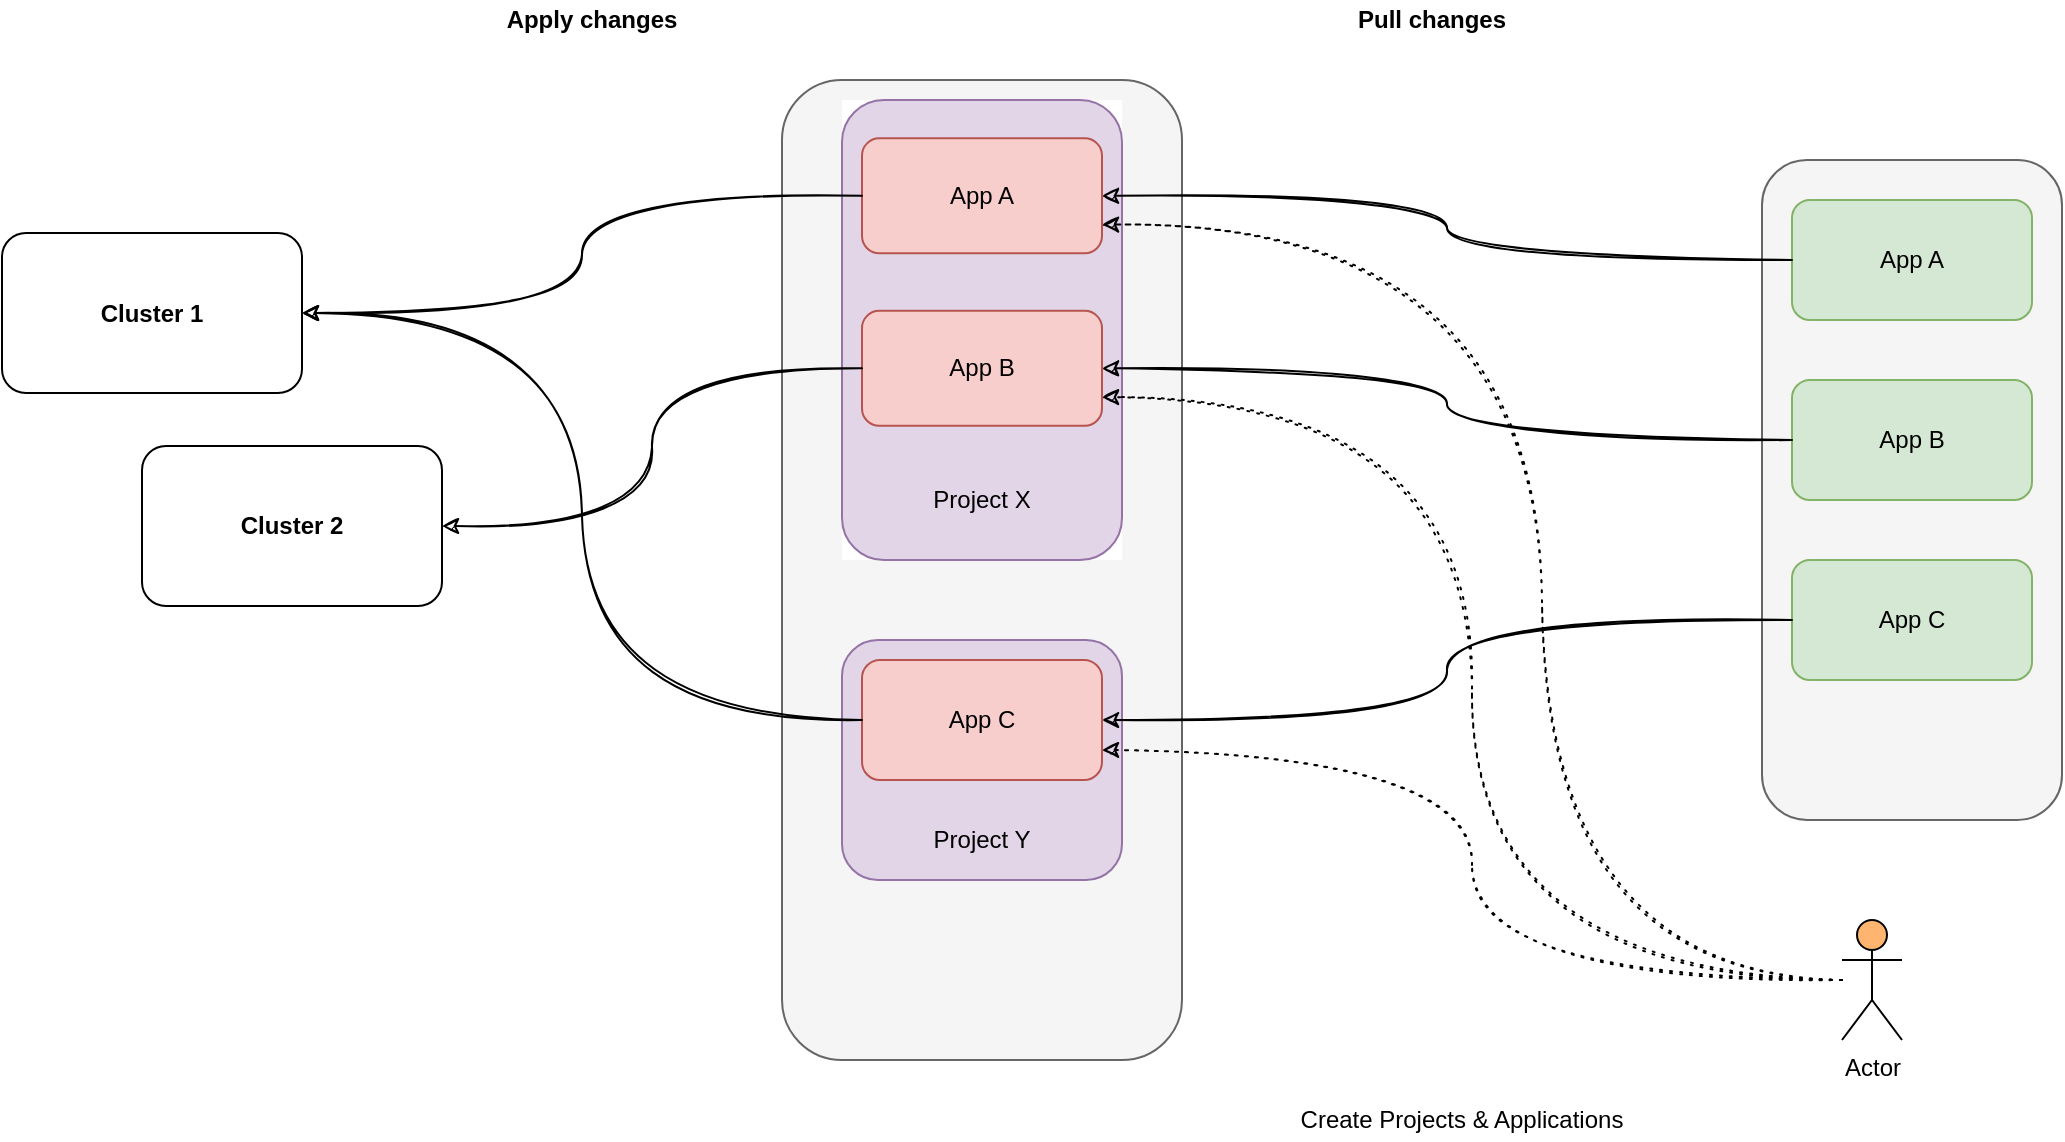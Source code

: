 <mxfile version="14.9.2" type="github" pages="2">
  <diagram id="U3pZPdJPmsRjEqSOxyYC" name="Overview">
    <mxGraphModel dx="2148" dy="865" grid="1" gridSize="10" guides="1" tooltips="1" connect="1" arrows="1" fold="1" page="1" pageScale="1" pageWidth="850" pageHeight="1100" math="0" shadow="0">
      <root>
        <mxCell id="0" />
        <mxCell id="1" parent="0" />
        <mxCell id="ddI4QojKGNBNx5Qyi5kM-3" value="" style="group" vertex="1" connectable="0" parent="1">
          <mxGeometry x="110" y="210" width="200" height="490" as="geometry" />
        </mxCell>
        <mxCell id="g8eKIjQcnZG5of0Xhrk8-15" value="" style="rounded=1;whiteSpace=wrap;html=1;fillColor=#f5f5f5;strokeColor=#666666;fontColor=#333333;" vertex="1" parent="ddI4QojKGNBNx5Qyi5kM-3">
          <mxGeometry width="200" height="490" as="geometry" />
        </mxCell>
        <mxCell id="g8eKIjQcnZG5of0Xhrk8-18" value="" style="rounded=1;whiteSpace=wrap;html=1;fillColor=#e1d5e7;strokeColor=#9673a6;" vertex="1" parent="ddI4QojKGNBNx5Qyi5kM-3">
          <mxGeometry x="30" y="280" width="140" height="120" as="geometry" />
        </mxCell>
        <mxCell id="g8eKIjQcnZG5of0Xhrk8-19" value="Project Y" style="text;html=1;strokeColor=none;fillColor=none;align=center;verticalAlign=middle;whiteSpace=wrap;rounded=0;" vertex="1" parent="ddI4QojKGNBNx5Qyi5kM-3">
          <mxGeometry x="60" y="370" width="80" height="20" as="geometry" />
        </mxCell>
        <mxCell id="g8eKIjQcnZG5of0Xhrk8-11" value="App C" style="rounded=1;whiteSpace=wrap;html=1;fillColor=#f8cecc;strokeColor=#b85450;" vertex="1" parent="ddI4QojKGNBNx5Qyi5kM-3">
          <mxGeometry x="40" y="290" width="120" height="60" as="geometry" />
        </mxCell>
        <mxCell id="g8eKIjQcnZG5of0Xhrk8-29" value="" style="shape=image;verticalLabelPosition=bottom;labelBackgroundColor=#ffffff;verticalAlign=top;aspect=fixed;imageAspect=0;image=https://www.katacoda.com/openshift/assets/gitops/argocd-logo.png;" vertex="1" parent="ddI4QojKGNBNx5Qyi5kM-3">
          <mxGeometry x="60" y="410" width="70" height="70" as="geometry" />
        </mxCell>
        <mxCell id="g8eKIjQcnZG5of0Xhrk8-31" value="Project X" style="text;html=1;strokeColor=none;fillColor=none;align=center;verticalAlign=middle;whiteSpace=wrap;rounded=0;" vertex="1" parent="ddI4QojKGNBNx5Qyi5kM-3">
          <mxGeometry x="60" y="200" width="80" height="20" as="geometry" />
        </mxCell>
        <mxCell id="g8eKIjQcnZG5of0Xhrk8-17" value="" style="group;fillColor=#ffffff;" vertex="1" connectable="0" parent="1">
          <mxGeometry x="140" y="220" width="140" height="230" as="geometry" />
        </mxCell>
        <mxCell id="g8eKIjQcnZG5of0Xhrk8-1" value="" style="rounded=1;whiteSpace=wrap;html=1;fillColor=#e1d5e7;strokeColor=#9673a6;" vertex="1" parent="g8eKIjQcnZG5of0Xhrk8-17">
          <mxGeometry width="140" height="230" as="geometry" />
        </mxCell>
        <mxCell id="g8eKIjQcnZG5of0Xhrk8-3" value="App A" style="rounded=1;whiteSpace=wrap;html=1;fillColor=#f8cecc;strokeColor=#b85450;" vertex="1" parent="g8eKIjQcnZG5of0Xhrk8-17">
          <mxGeometry x="10" y="19.167" width="120" height="57.5" as="geometry" />
        </mxCell>
        <mxCell id="g8eKIjQcnZG5of0Xhrk8-8" value="App B" style="rounded=1;whiteSpace=wrap;html=1;fillColor=#f8cecc;strokeColor=#b85450;" vertex="1" parent="g8eKIjQcnZG5of0Xhrk8-17">
          <mxGeometry x="10" y="105.417" width="120" height="57.5" as="geometry" />
        </mxCell>
        <mxCell id="g8eKIjQcnZG5of0Xhrk8-39" value="" style="group" vertex="1" connectable="0" parent="1">
          <mxGeometry x="600" y="250" width="150" height="330" as="geometry" />
        </mxCell>
        <mxCell id="g8eKIjQcnZG5of0Xhrk8-5" value="" style="rounded=1;whiteSpace=wrap;html=1;fillColor=#f5f5f5;strokeColor=#666666;fontColor=#333333;" vertex="1" parent="g8eKIjQcnZG5of0Xhrk8-39">
          <mxGeometry width="150" height="330" as="geometry" />
        </mxCell>
        <mxCell id="g8eKIjQcnZG5of0Xhrk8-2" value="App A" style="rounded=1;whiteSpace=wrap;html=1;fillColor=#d5e8d4;strokeColor=#82b366;" vertex="1" parent="g8eKIjQcnZG5of0Xhrk8-39">
          <mxGeometry x="15" y="20" width="120" height="60" as="geometry" />
        </mxCell>
        <mxCell id="g8eKIjQcnZG5of0Xhrk8-12" value="App C" style="rounded=1;whiteSpace=wrap;html=1;fillColor=#d5e8d4;strokeColor=#82b366;" vertex="1" parent="g8eKIjQcnZG5of0Xhrk8-39">
          <mxGeometry x="15" y="200" width="120" height="60" as="geometry" />
        </mxCell>
        <mxCell id="g8eKIjQcnZG5of0Xhrk8-9" value="App B" style="rounded=1;whiteSpace=wrap;html=1;fillColor=#d5e8d4;strokeColor=#82b366;" vertex="1" parent="g8eKIjQcnZG5of0Xhrk8-39">
          <mxGeometry x="15" y="110" width="120" height="60" as="geometry" />
        </mxCell>
        <mxCell id="g8eKIjQcnZG5of0Xhrk8-30" value="" style="shape=image;verticalLabelPosition=bottom;labelBackgroundColor=#ffffff;verticalAlign=top;aspect=fixed;imageAspect=0;image=https://wac-cdn.atlassian.com/dam/jcr:e75ffb0e-b3ee-40ca-8659-ecb93675a379/Bitbucket@2x-blue.png;" vertex="1" parent="g8eKIjQcnZG5of0Xhrk8-39">
          <mxGeometry x="10" y="291.25" width="130" height="18.75" as="geometry" />
        </mxCell>
        <mxCell id="g8eKIjQcnZG5of0Xhrk8-16" value="Project X" style="text;html=1;strokeColor=none;fillColor=none;align=center;verticalAlign=middle;whiteSpace=wrap;rounded=0;" vertex="1" parent="1">
          <mxGeometry x="170" y="410" width="80" height="20" as="geometry" />
        </mxCell>
        <mxCell id="g8eKIjQcnZG5of0Xhrk8-23" style="edgeStyle=orthogonalEdgeStyle;orthogonalLoop=1;jettySize=auto;html=1;exitX=0;exitY=0.5;exitDx=0;exitDy=0;entryX=1;entryY=0.5;entryDx=0;entryDy=0;curved=1;sketch=1;" edge="1" parent="1" source="g8eKIjQcnZG5of0Xhrk8-3" target="g8eKIjQcnZG5of0Xhrk8-20">
          <mxGeometry relative="1" as="geometry" />
        </mxCell>
        <mxCell id="g8eKIjQcnZG5of0Xhrk8-24" style="edgeStyle=orthogonalEdgeStyle;orthogonalLoop=1;jettySize=auto;html=1;exitX=0;exitY=0.5;exitDx=0;exitDy=0;entryX=1;entryY=0.5;entryDx=0;entryDy=0;curved=1;sketch=1;" edge="1" parent="1" source="g8eKIjQcnZG5of0Xhrk8-8" target="g8eKIjQcnZG5of0Xhrk8-43">
          <mxGeometry relative="1" as="geometry">
            <mxPoint x="-50" y="460" as="targetPoint" />
          </mxGeometry>
        </mxCell>
        <mxCell id="g8eKIjQcnZG5of0Xhrk8-25" style="edgeStyle=orthogonalEdgeStyle;orthogonalLoop=1;jettySize=auto;html=1;exitX=0;exitY=0.5;exitDx=0;exitDy=0;entryX=1;entryY=0.5;entryDx=0;entryDy=0;curved=1;sketch=1;" edge="1" parent="1" source="g8eKIjQcnZG5of0Xhrk8-11" target="g8eKIjQcnZG5of0Xhrk8-20">
          <mxGeometry relative="1" as="geometry" />
        </mxCell>
        <mxCell id="g8eKIjQcnZG5of0Xhrk8-27" value="Pull changes" style="text;html=1;strokeColor=none;fillColor=none;align=center;verticalAlign=middle;whiteSpace=wrap;rounded=0;fontStyle=1" vertex="1" parent="1">
          <mxGeometry x="370" y="170" width="130" height="20" as="geometry" />
        </mxCell>
        <mxCell id="g8eKIjQcnZG5of0Xhrk8-28" value="Apply changes" style="text;html=1;strokeColor=none;fillColor=none;align=center;verticalAlign=middle;whiteSpace=wrap;rounded=0;fontStyle=1" vertex="1" parent="1">
          <mxGeometry x="-40" y="170" width="110" height="20" as="geometry" />
        </mxCell>
        <mxCell id="g8eKIjQcnZG5of0Xhrk8-4" style="edgeStyle=orthogonalEdgeStyle;orthogonalLoop=1;jettySize=auto;html=1;exitX=0;exitY=0.5;exitDx=0;exitDy=0;entryX=1;entryY=0.5;entryDx=0;entryDy=0;sketch=1;curved=1;" edge="1" parent="1" source="g8eKIjQcnZG5of0Xhrk8-2" target="g8eKIjQcnZG5of0Xhrk8-3">
          <mxGeometry x="140" y="210" as="geometry" />
        </mxCell>
        <mxCell id="g8eKIjQcnZG5of0Xhrk8-10" style="edgeStyle=orthogonalEdgeStyle;orthogonalLoop=1;jettySize=auto;html=1;exitX=0;exitY=0.5;exitDx=0;exitDy=0;entryX=1;entryY=0.5;entryDx=0;entryDy=0;sketch=1;curved=1;" edge="1" parent="1" source="g8eKIjQcnZG5of0Xhrk8-9" target="g8eKIjQcnZG5of0Xhrk8-8">
          <mxGeometry x="140" y="210" as="geometry" />
        </mxCell>
        <mxCell id="g8eKIjQcnZG5of0Xhrk8-13" style="edgeStyle=orthogonalEdgeStyle;orthogonalLoop=1;jettySize=auto;html=1;exitX=0;exitY=0.5;exitDx=0;exitDy=0;entryX=1;entryY=0.5;entryDx=0;entryDy=0;curved=1;sketch=1;" edge="1" parent="1" source="g8eKIjQcnZG5of0Xhrk8-12" target="g8eKIjQcnZG5of0Xhrk8-11">
          <mxGeometry x="140" y="210" as="geometry" />
        </mxCell>
        <mxCell id="g8eKIjQcnZG5of0Xhrk8-41" value="" style="group" vertex="1" connectable="0" parent="1">
          <mxGeometry x="-280" y="286.5" width="162" height="97" as="geometry" />
        </mxCell>
        <mxCell id="g8eKIjQcnZG5of0Xhrk8-20" value="&lt;b&gt;Cluster 1&lt;/b&gt;" style="rounded=1;whiteSpace=wrap;html=1;" vertex="1" parent="g8eKIjQcnZG5of0Xhrk8-41">
          <mxGeometry width="150" height="80" as="geometry" />
        </mxCell>
        <mxCell id="g8eKIjQcnZG5of0Xhrk8-40" value="" style="shape=image;verticalLabelPosition=bottom;labelBackgroundColor=#ffffff;verticalAlign=top;aspect=fixed;imageAspect=0;image=https://kubernetes.io/images/favicon.png;" vertex="1" parent="g8eKIjQcnZG5of0Xhrk8-41">
          <mxGeometry x="115" y="50" width="47" height="47" as="geometry" />
        </mxCell>
        <mxCell id="g8eKIjQcnZG5of0Xhrk8-42" value="" style="group" vertex="1" connectable="0" parent="1">
          <mxGeometry x="-210" y="393" width="162" height="97" as="geometry" />
        </mxCell>
        <mxCell id="g8eKIjQcnZG5of0Xhrk8-43" value="&lt;b&gt;Cluster 2&lt;/b&gt;" style="rounded=1;whiteSpace=wrap;html=1;" vertex="1" parent="g8eKIjQcnZG5of0Xhrk8-42">
          <mxGeometry width="150" height="80" as="geometry" />
        </mxCell>
        <mxCell id="g8eKIjQcnZG5of0Xhrk8-44" value="" style="shape=image;verticalLabelPosition=bottom;labelBackgroundColor=#ffffff;verticalAlign=top;aspect=fixed;imageAspect=0;image=https://kubernetes.io/images/favicon.png;" vertex="1" parent="g8eKIjQcnZG5of0Xhrk8-42">
          <mxGeometry x="115" y="50" width="47" height="47" as="geometry" />
        </mxCell>
        <mxCell id="RfUiV3xZfpE-aeoSCC3U-3" style="edgeStyle=orthogonalEdgeStyle;curved=1;sketch=1;orthogonalLoop=1;jettySize=auto;html=1;entryX=1;entryY=0.75;entryDx=0;entryDy=0;dashed=1;dashPattern=1 4;" edge="1" parent="1" source="RfUiV3xZfpE-aeoSCC3U-1" target="g8eKIjQcnZG5of0Xhrk8-11">
          <mxGeometry relative="1" as="geometry" />
        </mxCell>
        <mxCell id="RfUiV3xZfpE-aeoSCC3U-4" style="edgeStyle=orthogonalEdgeStyle;curved=1;sketch=1;orthogonalLoop=1;jettySize=auto;html=1;entryX=1;entryY=0.75;entryDx=0;entryDy=0;dashed=1;dashPattern=1 4;" edge="1" parent="1" source="RfUiV3xZfpE-aeoSCC3U-1" target="g8eKIjQcnZG5of0Xhrk8-8">
          <mxGeometry relative="1" as="geometry" />
        </mxCell>
        <mxCell id="RfUiV3xZfpE-aeoSCC3U-5" style="edgeStyle=orthogonalEdgeStyle;curved=1;sketch=1;orthogonalLoop=1;jettySize=auto;html=1;entryX=1;entryY=0.75;entryDx=0;entryDy=0;dashed=1;dashPattern=1 4;" edge="1" parent="1" source="RfUiV3xZfpE-aeoSCC3U-1" target="g8eKIjQcnZG5of0Xhrk8-3">
          <mxGeometry relative="1" as="geometry">
            <Array as="points">
              <mxPoint x="490" y="660" />
              <mxPoint x="490" y="282" />
            </Array>
          </mxGeometry>
        </mxCell>
        <mxCell id="RfUiV3xZfpE-aeoSCC3U-1" value="Actor" style="shape=umlActor;verticalLabelPosition=bottom;verticalAlign=top;html=1;outlineConnect=0;fillColor=#FFB570;" vertex="1" parent="1">
          <mxGeometry x="640" y="630" width="30" height="60" as="geometry" />
        </mxCell>
        <mxCell id="RfUiV3xZfpE-aeoSCC3U-7" value="Create Projects &amp;amp; Applications" style="text;html=1;strokeColor=none;fillColor=none;align=center;verticalAlign=middle;whiteSpace=wrap;rounded=0;dashed=1;dashPattern=1 4;" vertex="1" parent="1">
          <mxGeometry x="350" y="720" width="200" height="20" as="geometry" />
        </mxCell>
      </root>
    </mxGraphModel>
  </diagram>
  <diagram id="aHBmA74NBRIDa9RJIjOU" name="App of apps">
    <mxGraphModel dx="2148" dy="865" grid="1" gridSize="10" guides="1" tooltips="1" connect="1" arrows="1" fold="1" page="1" pageScale="1" pageWidth="850" pageHeight="1100" math="0" shadow="0">
      <root>
        <mxCell id="lxf3oy5PM-6hxEDhdJAB-0" />
        <mxCell id="lxf3oy5PM-6hxEDhdJAB-1" parent="lxf3oy5PM-6hxEDhdJAB-0" />
        <mxCell id="bOJtmBKi0CsZPdY976Ob-10" value="" style="group" vertex="1" connectable="0" parent="lxf3oy5PM-6hxEDhdJAB-1">
          <mxGeometry x="40" y="240" width="480" height="490" as="geometry" />
        </mxCell>
        <mxCell id="_k3Lp2g4Qd4ipcq2iOX--0" value="" style="group" vertex="1" connectable="0" parent="bOJtmBKi0CsZPdY976Ob-10">
          <mxGeometry width="480" height="490" as="geometry" />
        </mxCell>
        <mxCell id="_k3Lp2g4Qd4ipcq2iOX--1" value="" style="rounded=1;whiteSpace=wrap;html=1;fillColor=#f5f5f5;strokeColor=#666666;fontColor=#333333;" vertex="1" parent="_k3Lp2g4Qd4ipcq2iOX--0">
          <mxGeometry width="460" height="490" as="geometry" />
        </mxCell>
        <mxCell id="_k3Lp2g4Qd4ipcq2iOX--5" value="" style="shape=image;verticalLabelPosition=bottom;labelBackgroundColor=#ffffff;verticalAlign=top;aspect=fixed;imageAspect=0;image=https://www.katacoda.com/openshift/assets/gitops/argocd-logo.png;" vertex="1" parent="_k3Lp2g4Qd4ipcq2iOX--0">
          <mxGeometry x="205" y="410" width="70" height="70" as="geometry" />
        </mxCell>
        <mxCell id="_k3Lp2g4Qd4ipcq2iOX--6" value="Project X" style="text;html=1;strokeColor=none;fillColor=none;align=center;verticalAlign=middle;whiteSpace=wrap;rounded=0;" vertex="1" parent="_k3Lp2g4Qd4ipcq2iOX--0">
          <mxGeometry x="60" y="200" width="80" height="20" as="geometry" />
        </mxCell>
        <mxCell id="_k3Lp2g4Qd4ipcq2iOX--13" value="" style="group" vertex="1" connectable="0" parent="_k3Lp2g4Qd4ipcq2iOX--0">
          <mxGeometry x="30" y="280" width="140" height="120" as="geometry" />
        </mxCell>
        <mxCell id="_k3Lp2g4Qd4ipcq2iOX--2" value="" style="rounded=1;whiteSpace=wrap;html=1;fillColor=#e1d5e7;strokeColor=#9673a6;" vertex="1" parent="_k3Lp2g4Qd4ipcq2iOX--13">
          <mxGeometry width="140" height="120" as="geometry" />
        </mxCell>
        <mxCell id="_k3Lp2g4Qd4ipcq2iOX--3" value="Project Y" style="text;html=1;strokeColor=none;fillColor=none;align=center;verticalAlign=middle;whiteSpace=wrap;rounded=0;" vertex="1" parent="_k3Lp2g4Qd4ipcq2iOX--13">
          <mxGeometry x="30" y="90" width="80" height="20" as="geometry" />
        </mxCell>
        <mxCell id="_k3Lp2g4Qd4ipcq2iOX--4" value="App C" style="rounded=1;whiteSpace=wrap;html=1;fillColor=#f8cecc;strokeColor=#b85450;" vertex="1" parent="_k3Lp2g4Qd4ipcq2iOX--13">
          <mxGeometry x="10" y="10" width="120" height="60" as="geometry" />
        </mxCell>
        <mxCell id="bOJtmBKi0CsZPdY976Ob-9" style="edgeStyle=orthogonalEdgeStyle;curved=1;sketch=1;orthogonalLoop=1;jettySize=auto;html=1;exitX=0;exitY=0.5;exitDx=0;exitDy=0;entryX=1;entryY=0.5;entryDx=0;entryDy=0;dashed=1;dashPattern=1 4;" edge="1" parent="_k3Lp2g4Qd4ipcq2iOX--0" source="_k3Lp2g4Qd4ipcq2iOX--14" target="_k3Lp2g4Qd4ipcq2iOX--4">
          <mxGeometry relative="1" as="geometry" />
        </mxCell>
        <mxCell id="_k3Lp2g4Qd4ipcq2iOX--14" value="Application Set" style="rounded=1;whiteSpace=wrap;html=1;fillColor=#FFB570;" vertex="1" parent="_k3Lp2g4Qd4ipcq2iOX--0">
          <mxGeometry x="275" y="210" width="120" height="60" as="geometry" />
        </mxCell>
        <mxCell id="_k3Lp2g4Qd4ipcq2iOX--7" value="" style="group;fillColor=#ffffff;" vertex="1" connectable="0" parent="bOJtmBKi0CsZPdY976Ob-10">
          <mxGeometry x="30" y="20" width="140" height="230" as="geometry" />
        </mxCell>
        <mxCell id="_k3Lp2g4Qd4ipcq2iOX--8" value="" style="rounded=1;whiteSpace=wrap;html=1;fillColor=#e1d5e7;strokeColor=#9673a6;" vertex="1" parent="_k3Lp2g4Qd4ipcq2iOX--7">
          <mxGeometry width="140" height="230" as="geometry" />
        </mxCell>
        <mxCell id="_k3Lp2g4Qd4ipcq2iOX--9" value="App A" style="rounded=1;whiteSpace=wrap;html=1;fillColor=#f8cecc;strokeColor=#b85450;" vertex="1" parent="_k3Lp2g4Qd4ipcq2iOX--7">
          <mxGeometry x="10" y="19.167" width="120" height="57.5" as="geometry" />
        </mxCell>
        <mxCell id="_k3Lp2g4Qd4ipcq2iOX--10" value="App B" style="rounded=1;whiteSpace=wrap;html=1;fillColor=#f8cecc;strokeColor=#b85450;" vertex="1" parent="_k3Lp2g4Qd4ipcq2iOX--7">
          <mxGeometry x="10" y="105.417" width="120" height="57.5" as="geometry" />
        </mxCell>
        <mxCell id="_k3Lp2g4Qd4ipcq2iOX--11" value="Project X" style="text;html=1;strokeColor=none;fillColor=none;align=center;verticalAlign=middle;whiteSpace=wrap;rounded=0;" vertex="1" parent="bOJtmBKi0CsZPdY976Ob-10">
          <mxGeometry x="60" y="210" width="80" height="20" as="geometry" />
        </mxCell>
        <mxCell id="_k3Lp2g4Qd4ipcq2iOX--15" style="edgeStyle=orthogonalEdgeStyle;curved=1;sketch=1;orthogonalLoop=1;jettySize=auto;html=1;exitX=0;exitY=0.5;exitDx=0;exitDy=0;entryX=1;entryY=0.5;entryDx=0;entryDy=0;dashed=1;dashPattern=1 4;" edge="1" parent="bOJtmBKi0CsZPdY976Ob-10" source="_k3Lp2g4Qd4ipcq2iOX--14" target="_k3Lp2g4Qd4ipcq2iOX--9">
          <mxGeometry relative="1" as="geometry" />
        </mxCell>
        <mxCell id="bOJtmBKi0CsZPdY976Ob-8" style="edgeStyle=orthogonalEdgeStyle;curved=1;sketch=1;orthogonalLoop=1;jettySize=auto;html=1;exitX=0;exitY=0.5;exitDx=0;exitDy=0;entryX=1;entryY=0.5;entryDx=0;entryDy=0;dashed=1;dashPattern=1 4;" edge="1" parent="bOJtmBKi0CsZPdY976Ob-10" source="_k3Lp2g4Qd4ipcq2iOX--14" target="_k3Lp2g4Qd4ipcq2iOX--10">
          <mxGeometry relative="1" as="geometry" />
        </mxCell>
        <mxCell id="bOJtmBKi0CsZPdY976Ob-12" value="" style="group" vertex="1" connectable="0" parent="lxf3oy5PM-6hxEDhdJAB-1">
          <mxGeometry x="630" y="360" width="190" height="410" as="geometry" />
        </mxCell>
        <mxCell id="bOJtmBKi0CsZPdY976Ob-20" value="" style="group" vertex="1" connectable="0" parent="bOJtmBKi0CsZPdY976Ob-12">
          <mxGeometry y="-120" width="190" height="550" as="geometry" />
        </mxCell>
        <mxCell id="bOJtmBKi0CsZPdY976Ob-1" value="" style="rounded=1;whiteSpace=wrap;html=1;fillColor=#f5f5f5;strokeColor=#666666;fontColor=#333333;" vertex="1" parent="bOJtmBKi0CsZPdY976Ob-20">
          <mxGeometry width="190" height="550" as="geometry" />
        </mxCell>
        <mxCell id="bOJtmBKi0CsZPdY976Ob-2" value="App A" style="rounded=1;whiteSpace=wrap;html=1;fillColor=#d5e8d4;strokeColor=#82b366;" vertex="1" parent="bOJtmBKi0CsZPdY976Ob-20">
          <mxGeometry x="37.5" y="240" width="120" height="60" as="geometry" />
        </mxCell>
        <mxCell id="bOJtmBKi0CsZPdY976Ob-3" value="App C" style="rounded=1;whiteSpace=wrap;html=1;fillColor=#d5e8d4;strokeColor=#82b366;" vertex="1" parent="bOJtmBKi0CsZPdY976Ob-20">
          <mxGeometry x="35" y="420" width="120" height="60" as="geometry" />
        </mxCell>
        <mxCell id="bOJtmBKi0CsZPdY976Ob-4" value="App B" style="rounded=1;whiteSpace=wrap;html=1;fillColor=#d5e8d4;strokeColor=#82b366;" vertex="1" parent="bOJtmBKi0CsZPdY976Ob-20">
          <mxGeometry x="37.5" y="330" width="120" height="60" as="geometry" />
        </mxCell>
        <mxCell id="bOJtmBKi0CsZPdY976Ob-5" value="" style="shape=image;verticalLabelPosition=bottom;labelBackgroundColor=#ffffff;verticalAlign=top;aspect=fixed;imageAspect=0;image=https://wac-cdn.atlassian.com/dam/jcr:e75ffb0e-b3ee-40ca-8659-ecb93675a379/Bitbucket@2x-blue.png;" vertex="1" parent="bOJtmBKi0CsZPdY976Ob-20">
          <mxGeometry x="32.5" y="505" width="130" height="18.75" as="geometry" />
        </mxCell>
        <mxCell id="bOJtmBKi0CsZPdY976Ob-6" value="&lt;div style=&quot;text-align: left&quot;&gt;argocd-applications&lt;/div&gt;&lt;div&gt;&lt;ul&gt;&lt;li style=&quot;text-align: left&quot;&gt;applications&lt;/li&gt;&lt;ul&gt;&lt;li style=&quot;text-align: left&quot;&gt;&lt;span style=&quot;white-space: pre&quot;&gt;AppA.yml&lt;/span&gt;&lt;/li&gt;&lt;li style=&quot;text-align: left&quot;&gt;&lt;span style=&quot;white-space: pre&quot;&gt;AppB.yml&lt;/span&gt;&lt;/li&gt;&lt;li style=&quot;text-align: left&quot;&gt;&lt;span style=&quot;white-space: pre&quot;&gt;AppC.yml&lt;/span&gt;&lt;/li&gt;&lt;/ul&gt;&lt;li style=&quot;text-align: left&quot;&gt;&lt;span style=&quot;white-space: pre&quot;&gt;projects&lt;/span&gt;&lt;/li&gt;&lt;ul&gt;&lt;li style=&quot;text-align: left&quot;&gt;&lt;span style=&quot;white-space: pre&quot;&gt;ProjectX.yml&lt;/span&gt;&lt;br&gt;&lt;/li&gt;&lt;li style=&quot;text-align: left&quot;&gt;&lt;span style=&quot;white-space: pre&quot;&gt;ProjectY.yml&lt;/span&gt;&lt;/li&gt;&lt;/ul&gt;&lt;/ul&gt;&lt;/div&gt;&lt;blockquote style=&quot;margin: 0 0 0 40px ; border: none ; padding: 0px&quot;&gt;&lt;span style=&quot;white-space: pre&quot;&gt;&lt;br&gt;&lt;/span&gt;&lt;/blockquote&gt;" style="rounded=1;whiteSpace=wrap;html=1;fillColor=#60a917;strokeColor=#2D7600;fontColor=#ffffff;" vertex="1" parent="bOJtmBKi0CsZPdY976Ob-20">
          <mxGeometry x="15" y="20" width="165" height="190" as="geometry" />
        </mxCell>
        <mxCell id="bOJtmBKi0CsZPdY976Ob-16" style="edgeStyle=orthogonalEdgeStyle;curved=1;sketch=1;orthogonalLoop=1;jettySize=auto;html=1;exitX=0;exitY=0.5;exitDx=0;exitDy=0;entryX=1;entryY=0.5;entryDx=0;entryDy=0;" edge="1" parent="lxf3oy5PM-6hxEDhdJAB-1" source="bOJtmBKi0CsZPdY976Ob-2" target="_k3Lp2g4Qd4ipcq2iOX--9">
          <mxGeometry relative="1" as="geometry">
            <Array as="points">
              <mxPoint x="490" y="510" />
              <mxPoint x="490" y="308" />
            </Array>
          </mxGeometry>
        </mxCell>
        <mxCell id="bOJtmBKi0CsZPdY976Ob-17" style="edgeStyle=orthogonalEdgeStyle;curved=1;sketch=1;orthogonalLoop=1;jettySize=auto;html=1;exitX=0;exitY=0.5;exitDx=0;exitDy=0;entryX=1;entryY=0.5;entryDx=0;entryDy=0;" edge="1" parent="lxf3oy5PM-6hxEDhdJAB-1" source="bOJtmBKi0CsZPdY976Ob-4" target="_k3Lp2g4Qd4ipcq2iOX--10">
          <mxGeometry relative="1" as="geometry">
            <Array as="points">
              <mxPoint x="480" y="600" />
              <mxPoint x="480" y="394" />
            </Array>
          </mxGeometry>
        </mxCell>
        <mxCell id="bOJtmBKi0CsZPdY976Ob-18" style="edgeStyle=orthogonalEdgeStyle;curved=1;sketch=1;orthogonalLoop=1;jettySize=auto;html=1;exitX=0;exitY=0.5;exitDx=0;exitDy=0;entryX=1;entryY=0.5;entryDx=0;entryDy=0;" edge="1" parent="lxf3oy5PM-6hxEDhdJAB-1" source="bOJtmBKi0CsZPdY976Ob-3" target="_k3Lp2g4Qd4ipcq2iOX--4">
          <mxGeometry relative="1" as="geometry" />
        </mxCell>
        <mxCell id="bOJtmBKi0CsZPdY976Ob-11" style="edgeStyle=orthogonalEdgeStyle;curved=1;sketch=1;orthogonalLoop=1;jettySize=auto;html=1;exitX=0;exitY=0.5;exitDx=0;exitDy=0;entryX=1;entryY=0.5;entryDx=0;entryDy=0;" edge="1" parent="lxf3oy5PM-6hxEDhdJAB-1" source="bOJtmBKi0CsZPdY976Ob-6" target="_k3Lp2g4Qd4ipcq2iOX--14">
          <mxGeometry relative="1" as="geometry" />
        </mxCell>
        <mxCell id="HDqMJ1BpgvIg6E0cy7Iz-0" value="" style="group" vertex="1" connectable="0" parent="lxf3oy5PM-6hxEDhdJAB-1">
          <mxGeometry x="-330" y="347" width="162" height="97" as="geometry" />
        </mxCell>
        <mxCell id="HDqMJ1BpgvIg6E0cy7Iz-1" value="&lt;b&gt;Cluster 1&lt;/b&gt;" style="rounded=1;whiteSpace=wrap;html=1;" vertex="1" parent="HDqMJ1BpgvIg6E0cy7Iz-0">
          <mxGeometry width="150" height="80" as="geometry" />
        </mxCell>
        <mxCell id="HDqMJ1BpgvIg6E0cy7Iz-2" value="" style="shape=image;verticalLabelPosition=bottom;labelBackgroundColor=#ffffff;verticalAlign=top;aspect=fixed;imageAspect=0;image=https://kubernetes.io/images/favicon.png;" vertex="1" parent="HDqMJ1BpgvIg6E0cy7Iz-0">
          <mxGeometry x="115" y="50" width="47" height="47" as="geometry" />
        </mxCell>
        <mxCell id="HDqMJ1BpgvIg6E0cy7Iz-3" value="" style="group" vertex="1" connectable="0" parent="lxf3oy5PM-6hxEDhdJAB-1">
          <mxGeometry x="-260" y="470" width="162" height="97" as="geometry" />
        </mxCell>
        <mxCell id="HDqMJ1BpgvIg6E0cy7Iz-4" value="&lt;b&gt;Cluster 2&lt;/b&gt;" style="rounded=1;whiteSpace=wrap;html=1;" vertex="1" parent="HDqMJ1BpgvIg6E0cy7Iz-3">
          <mxGeometry width="150" height="80" as="geometry" />
        </mxCell>
        <mxCell id="HDqMJ1BpgvIg6E0cy7Iz-5" value="" style="shape=image;verticalLabelPosition=bottom;labelBackgroundColor=#ffffff;verticalAlign=top;aspect=fixed;imageAspect=0;image=https://kubernetes.io/images/favicon.png;" vertex="1" parent="HDqMJ1BpgvIg6E0cy7Iz-3">
          <mxGeometry x="115" y="50" width="47" height="47" as="geometry" />
        </mxCell>
        <mxCell id="HqWMINLVHLC1J7eEBm4B-0" style="edgeStyle=orthogonalEdgeStyle;curved=1;sketch=1;orthogonalLoop=1;jettySize=auto;html=1;exitX=0;exitY=0.5;exitDx=0;exitDy=0;entryX=1;entryY=0.5;entryDx=0;entryDy=0;" edge="1" parent="lxf3oy5PM-6hxEDhdJAB-1" source="_k3Lp2g4Qd4ipcq2iOX--9" target="HDqMJ1BpgvIg6E0cy7Iz-1">
          <mxGeometry relative="1" as="geometry" />
        </mxCell>
        <mxCell id="HqWMINLVHLC1J7eEBm4B-1" style="edgeStyle=orthogonalEdgeStyle;curved=1;sketch=1;orthogonalLoop=1;jettySize=auto;html=1;exitX=0;exitY=0.5;exitDx=0;exitDy=0;entryX=1;entryY=0.5;entryDx=0;entryDy=0;" edge="1" parent="lxf3oy5PM-6hxEDhdJAB-1" source="_k3Lp2g4Qd4ipcq2iOX--4" target="HDqMJ1BpgvIg6E0cy7Iz-1">
          <mxGeometry relative="1" as="geometry">
            <mxPoint x="-10" y="420" as="targetPoint" />
          </mxGeometry>
        </mxCell>
        <mxCell id="HqWMINLVHLC1J7eEBm4B-2" style="edgeStyle=orthogonalEdgeStyle;curved=1;sketch=1;orthogonalLoop=1;jettySize=auto;html=1;exitX=0;exitY=0.5;exitDx=0;exitDy=0;entryX=1;entryY=0.5;entryDx=0;entryDy=0;" edge="1" parent="lxf3oy5PM-6hxEDhdJAB-1" source="_k3Lp2g4Qd4ipcq2iOX--10" target="HDqMJ1BpgvIg6E0cy7Iz-4">
          <mxGeometry relative="1" as="geometry" />
        </mxCell>
      </root>
    </mxGraphModel>
  </diagram>
</mxfile>
